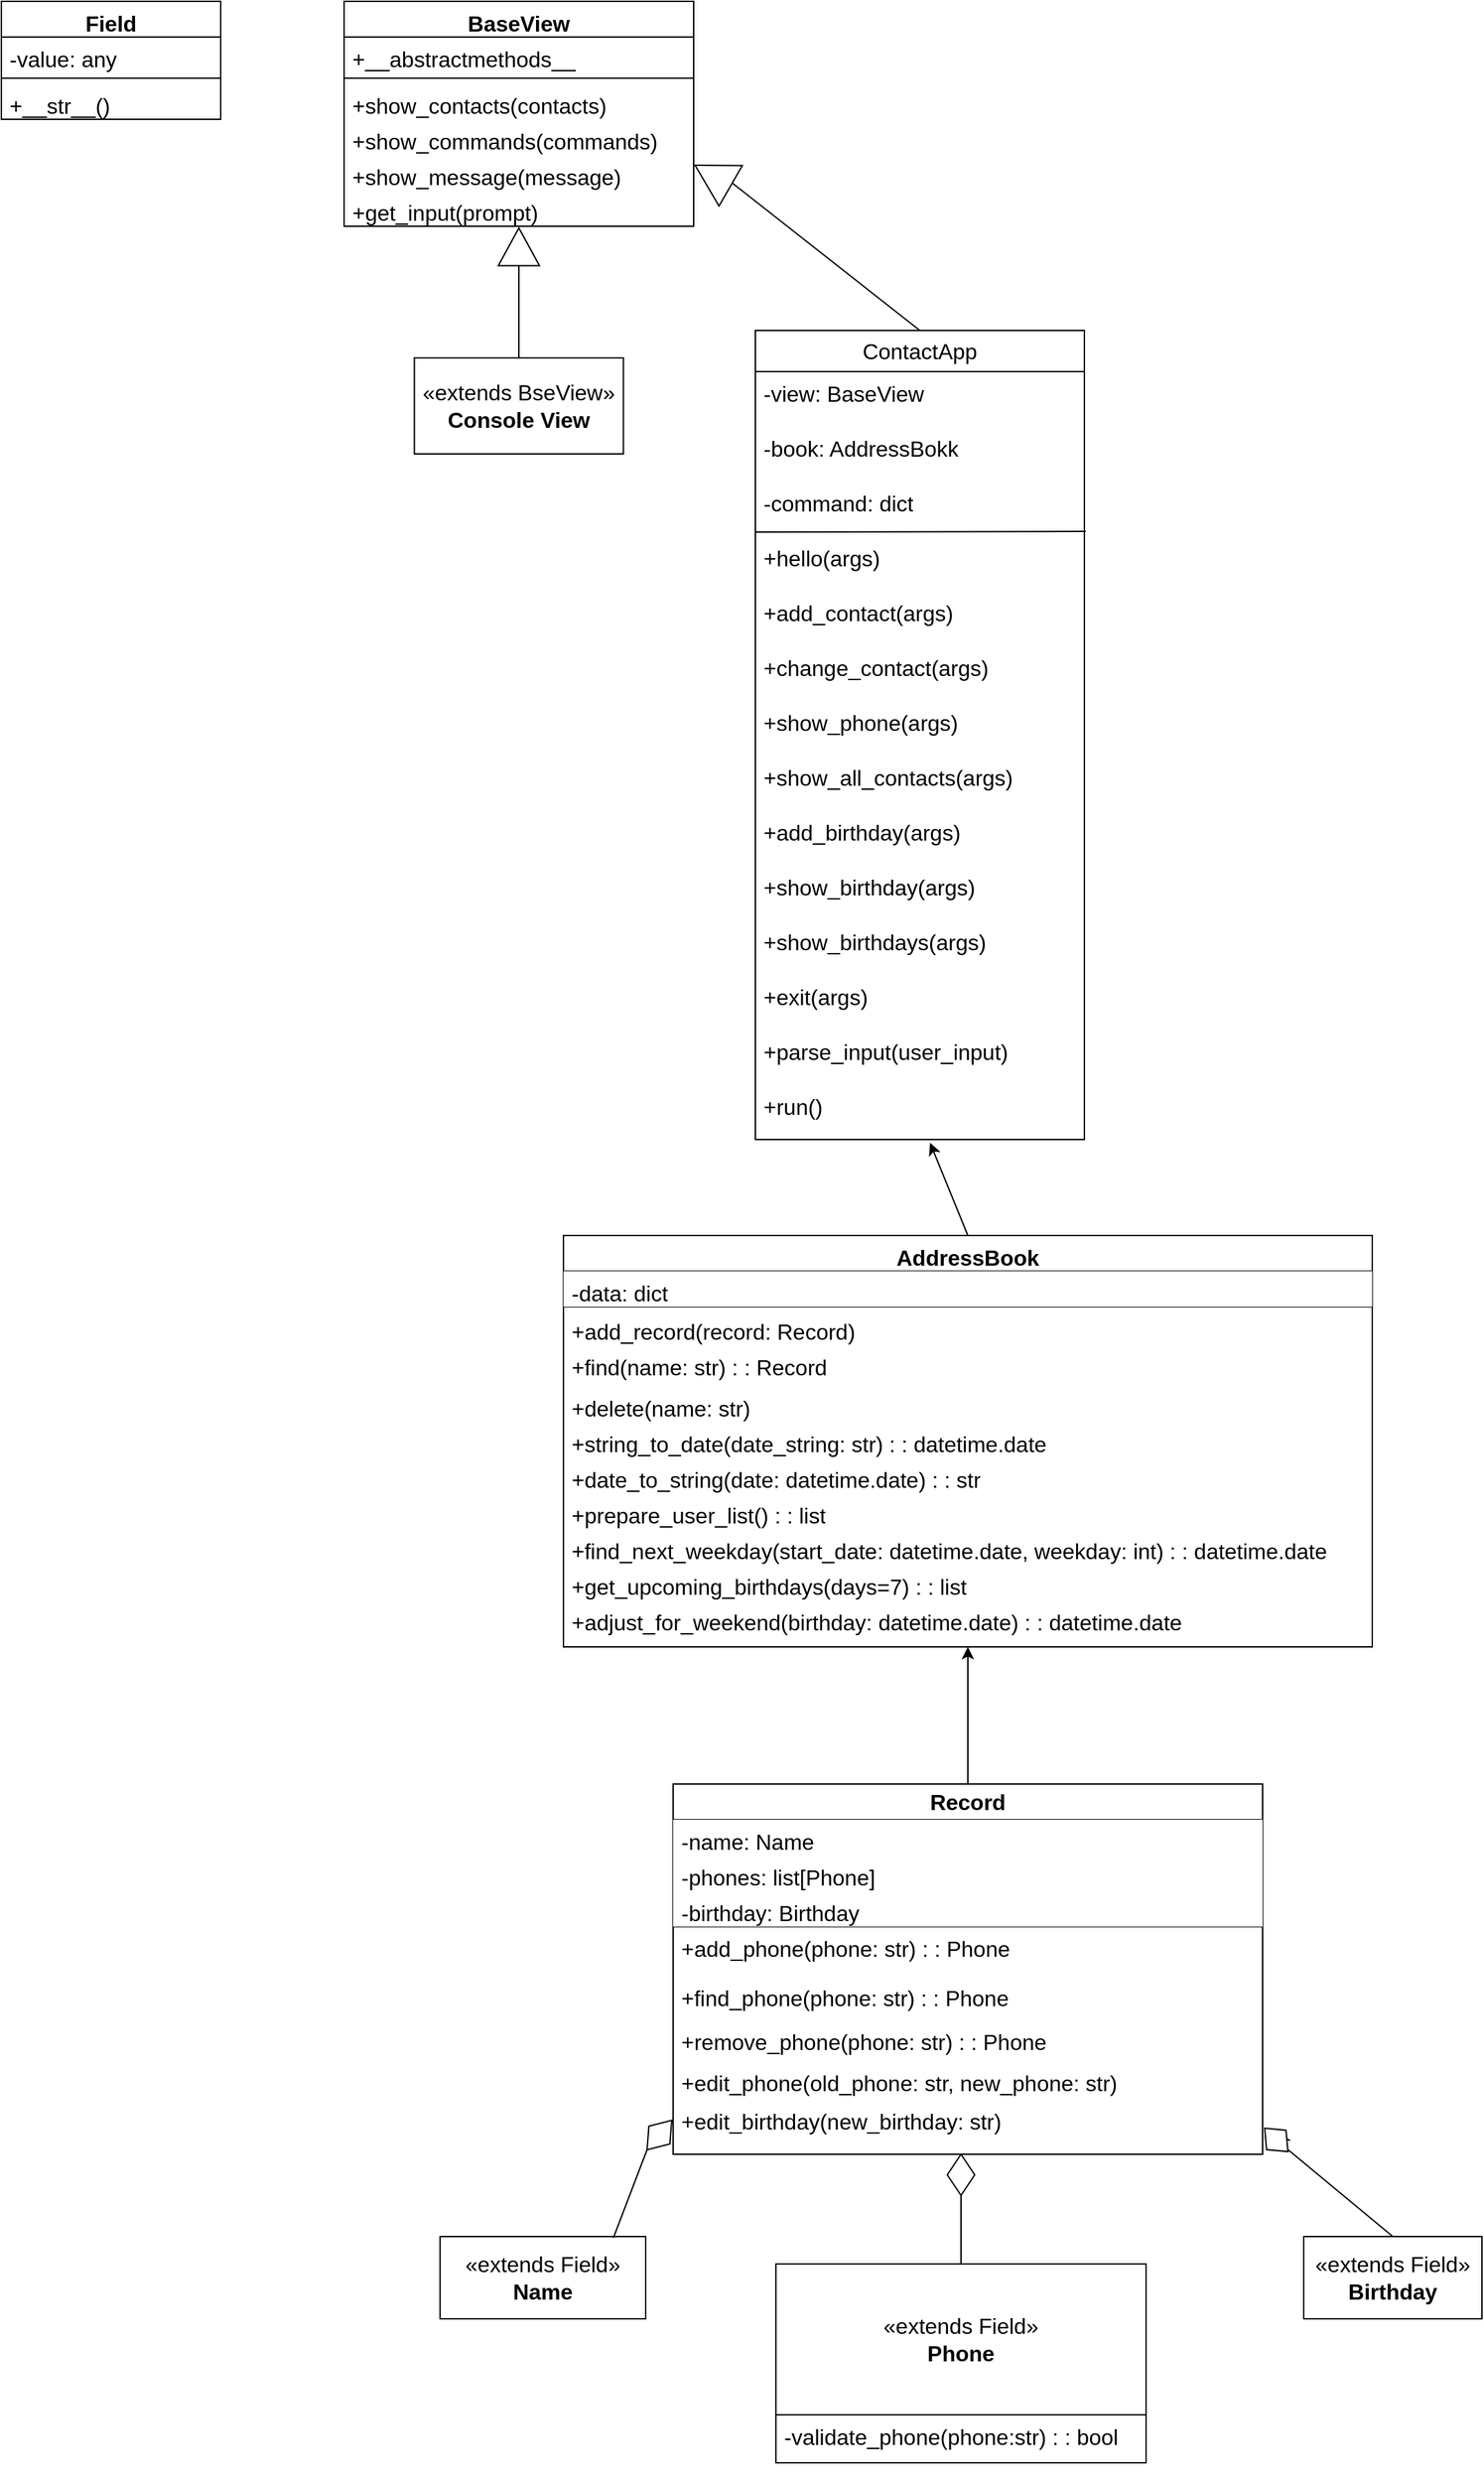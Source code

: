<mxfile version="24.5.2" type="device">
  <diagram name="Страница — 1" id="UfoxVFw4hbYroJYcwu6v">
    <mxGraphModel dx="2466" dy="2107" grid="1" gridSize="10" guides="1" tooltips="1" connect="1" arrows="1" fold="1" page="1" pageScale="1" pageWidth="827" pageHeight="1169" math="0" shadow="0">
      <root>
        <mxCell id="0" />
        <mxCell id="1" parent="0" />
        <mxCell id="X6mfz31qRL9-IjD52ETg-84" value="" style="html=1;whiteSpace=wrap;fontColor=default;fontSize=16;" vertex="1" parent="1">
          <mxGeometry x="445" y="1110" width="270" height="35" as="geometry" />
        </mxCell>
        <mxCell id="X6mfz31qRL9-IjD52ETg-59" value="" style="html=1;whiteSpace=wrap;fontSize=16;swimlaneLine=1;fontColor=default;" vertex="1" parent="1">
          <mxGeometry x="370" y="754" width="430" height="166" as="geometry" />
        </mxCell>
        <mxCell id="X6mfz31qRL9-IjD52ETg-32" value="" style="html=1;whiteSpace=wrap;fontSize=16;fontFamily=Helvetica;swimlaneLine=1;fontColor=default;" vertex="1" parent="1">
          <mxGeometry x="290" y="302" width="590" height="248" as="geometry" />
        </mxCell>
        <mxCell id="X6mfz31qRL9-IjD52ETg-13" value="&lt;span style=&quot;font-size: 16px; text-align: start; text-wrap: nowrap;&quot;&gt;AddressBook&lt;/span&gt;" style="swimlane;fontStyle=1;align=center;verticalAlign=top;childLayout=stackLayout;horizontal=1;startSize=26;horizontalStack=0;resizeParent=1;resizeParentMax=0;resizeLast=0;collapsible=1;marginBottom=0;whiteSpace=wrap;html=1;fontSize=16;fontFamily=Helvetica;swimlaneLine=1;fontColor=default;" vertex="1" parent="1">
          <mxGeometry x="290" y="250" width="590" height="52" as="geometry" />
        </mxCell>
        <mxCell id="X6mfz31qRL9-IjD52ETg-14" value="&lt;span style=&quot;font-size: 16px; text-wrap: nowrap;&quot;&gt;-data: dict&lt;/span&gt;" style="text;align=left;verticalAlign=top;spacingLeft=4;spacingRight=4;overflow=hidden;rotatable=0;points=[[0,0.5],[1,0.5]];portConstraint=eastwest;whiteSpace=wrap;html=1;fontSize=16;fontFamily=Helvetica;swimlaneLine=1;fillColor=default;fontColor=default;" vertex="1" parent="X6mfz31qRL9-IjD52ETg-13">
          <mxGeometry y="26" width="590" height="26" as="geometry" />
        </mxCell>
        <mxCell id="X6mfz31qRL9-IjD52ETg-21" value="&lt;span style=&quot;font-size: 16px; text-wrap: nowrap;&quot;&gt;+add_record(record: Record)&lt;/span&gt;" style="text;align=left;verticalAlign=top;spacingLeft=4;spacingRight=4;overflow=hidden;rotatable=0;points=[[0,0.5],[1,0.5]];portConstraint=eastwest;whiteSpace=wrap;html=1;fontStyle=0;fontSize=16;fontFamily=Helvetica;swimlaneLine=1;fontColor=default;" vertex="1" parent="1">
          <mxGeometry x="290" y="304" width="250" height="26" as="geometry" />
        </mxCell>
        <mxCell id="X6mfz31qRL9-IjD52ETg-22" value="&lt;span style=&quot;font-size: 16px; text-wrap: nowrap;&quot;&gt;+find(name: str) : : Record&lt;/span&gt;" style="text;align=left;verticalAlign=top;spacingLeft=4;spacingRight=4;overflow=hidden;rotatable=0;points=[[0,0.5],[1,0.5]];portConstraint=eastwest;whiteSpace=wrap;html=1;fontSize=16;fontFamily=Helvetica;swimlaneLine=1;fontColor=default;" vertex="1" parent="1">
          <mxGeometry x="290" y="330" width="250" height="26" as="geometry" />
        </mxCell>
        <mxCell id="X6mfz31qRL9-IjD52ETg-23" value="&lt;span style=&quot;font-size: 16px; text-wrap: nowrap;&quot;&gt;+delete(name: str)&lt;/span&gt;" style="text;align=left;verticalAlign=top;spacingLeft=4;spacingRight=4;overflow=hidden;rotatable=0;points=[[0,0.5],[1,0.5]];portConstraint=eastwest;whiteSpace=wrap;html=1;fontSize=16;fontFamily=Helvetica;swimlaneLine=1;fontColor=default;" vertex="1" parent="1">
          <mxGeometry x="290" y="360" width="250" height="26" as="geometry" />
        </mxCell>
        <mxCell id="X6mfz31qRL9-IjD52ETg-24" value="&lt;span style=&quot;font-size: 16px; text-wrap: nowrap;&quot;&gt;+string_to_date(date_string: str) : : datetime.date&lt;/span&gt;" style="text;align=left;verticalAlign=top;spacingLeft=4;spacingRight=4;overflow=hidden;rotatable=0;points=[[0,0.5],[1,0.5]];portConstraint=eastwest;whiteSpace=wrap;html=1;fontSize=16;fontFamily=Helvetica;swimlaneLine=1;fontColor=default;" vertex="1" parent="1">
          <mxGeometry x="290" y="386" width="390" height="26" as="geometry" />
        </mxCell>
        <mxCell id="X6mfz31qRL9-IjD52ETg-25" value="&lt;span style=&quot;font-size: 16px; text-wrap: nowrap;&quot;&gt;+date_to_string(date: datetime.date) : : str&lt;/span&gt;" style="text;align=left;verticalAlign=top;spacingLeft=4;spacingRight=4;overflow=hidden;rotatable=0;points=[[0,0.5],[1,0.5]];portConstraint=eastwest;whiteSpace=wrap;html=1;fontSize=16;fontFamily=Helvetica;swimlaneLine=1;fontColor=default;" vertex="1" parent="1">
          <mxGeometry x="290" y="412" width="350" height="26" as="geometry" />
        </mxCell>
        <mxCell id="X6mfz31qRL9-IjD52ETg-26" value="&lt;span style=&quot;font-size: 16px; text-wrap: nowrap;&quot;&gt;+prepare_user_list() : : list&lt;/span&gt;" style="text;align=left;verticalAlign=top;spacingLeft=4;spacingRight=4;overflow=hidden;rotatable=0;points=[[0,0.5],[1,0.5]];portConstraint=eastwest;whiteSpace=wrap;html=1;fontSize=16;fontFamily=Helvetica;swimlaneLine=1;fontColor=default;" vertex="1" parent="1">
          <mxGeometry x="290" y="438" width="380" height="26" as="geometry" />
        </mxCell>
        <mxCell id="X6mfz31qRL9-IjD52ETg-27" value="&lt;span style=&quot;font-size: 16px; text-wrap: nowrap;&quot;&gt;+find_next_weekday(start_date: datetime.date, weekday: int) : : datetime.date&lt;/span&gt;" style="text;align=left;verticalAlign=top;spacingLeft=4;spacingRight=4;overflow=hidden;rotatable=0;points=[[0,0.5],[1,0.5]];portConstraint=eastwest;whiteSpace=wrap;html=1;fontSize=16;fontFamily=Helvetica;swimlaneLine=1;fontColor=default;" vertex="1" parent="1">
          <mxGeometry x="290" y="464" width="630" height="26" as="geometry" />
        </mxCell>
        <mxCell id="X6mfz31qRL9-IjD52ETg-28" value="&lt;span style=&quot;font-size: 16px; text-wrap: nowrap;&quot;&gt;+adjust_for_weekend(birthday: datetime.date) : : datetime.date&lt;/span&gt;" style="text;align=left;verticalAlign=top;spacingLeft=4;spacingRight=4;overflow=hidden;rotatable=0;points=[[0,0.5],[1,0.5]];portConstraint=eastwest;whiteSpace=wrap;html=1;fontSize=16;fontFamily=Helvetica;swimlaneLine=1;fontColor=default;" vertex="1" parent="1">
          <mxGeometry x="290" y="516" width="590" height="26" as="geometry" />
        </mxCell>
        <mxCell id="X6mfz31qRL9-IjD52ETg-29" value="&lt;span style=&quot;font-size: 16px; text-wrap: nowrap;&quot;&gt;+get_upcoming_birthdays(days=7) : : list&lt;/span&gt;" style="text;align=left;verticalAlign=top;spacingLeft=4;spacingRight=4;overflow=hidden;rotatable=0;points=[[0,0.5],[1,0.5]];portConstraint=eastwest;whiteSpace=wrap;html=1;fontSize=16;fontFamily=Helvetica;swimlaneLine=1;fontColor=default;" vertex="1" parent="1">
          <mxGeometry x="290" y="490" width="590" height="26" as="geometry" />
        </mxCell>
        <mxCell id="X6mfz31qRL9-IjD52ETg-38" style="edgeStyle=orthogonalEdgeStyle;rounded=0;orthogonalLoop=1;jettySize=auto;html=1;entryX=0.5;entryY=1;entryDx=0;entryDy=0;fontSize=16;fontFamily=Helvetica;swimlaneLine=1;fontColor=default;" edge="1" parent="1" source="X6mfz31qRL9-IjD52ETg-34" target="X6mfz31qRL9-IjD52ETg-32">
          <mxGeometry relative="1" as="geometry" />
        </mxCell>
        <mxCell id="X6mfz31qRL9-IjD52ETg-34" value="&lt;span style=&quot;font-size: 16px; font-weight: 700; text-align: start; text-wrap: nowrap;&quot;&gt;Record&lt;/span&gt;" style="swimlane;fontStyle=0;childLayout=stackLayout;horizontal=1;startSize=26;horizontalStack=0;resizeParent=1;resizeParentMax=0;resizeLast=0;collapsible=1;marginBottom=0;whiteSpace=wrap;html=1;fontSize=16;fontFamily=Helvetica;swimlaneLine=1;fontColor=default;" vertex="1" parent="1">
          <mxGeometry x="370" y="650" width="430" height="104" as="geometry" />
        </mxCell>
        <mxCell id="X6mfz31qRL9-IjD52ETg-35" value="&lt;span style=&quot;font-size: 16px; text-wrap: nowrap;&quot;&gt;-name: Name&lt;/span&gt;" style="text;align=left;verticalAlign=top;spacingLeft=4;spacingRight=4;overflow=hidden;rotatable=0;points=[[0,0.5],[1,0.5]];portConstraint=eastwest;whiteSpace=wrap;html=1;fontSize=16;fontFamily=Helvetica;swimlaneLine=1;fillColor=default;fontColor=default;" vertex="1" parent="X6mfz31qRL9-IjD52ETg-34">
          <mxGeometry y="26" width="430" height="26" as="geometry" />
        </mxCell>
        <mxCell id="X6mfz31qRL9-IjD52ETg-36" value="&lt;span style=&quot;font-size: 16px; text-wrap: nowrap;&quot;&gt;-phones: list[Phone]&lt;/span&gt;" style="text;align=left;verticalAlign=top;spacingLeft=4;spacingRight=4;overflow=hidden;rotatable=0;points=[[0,0.5],[1,0.5]];portConstraint=eastwest;whiteSpace=wrap;html=1;fontSize=16;fontFamily=Helvetica;swimlaneLine=1;fillColor=default;fontColor=default;" vertex="1" parent="X6mfz31qRL9-IjD52ETg-34">
          <mxGeometry y="52" width="430" height="26" as="geometry" />
        </mxCell>
        <mxCell id="X6mfz31qRL9-IjD52ETg-37" value="&lt;span style=&quot;font-size: 16px; text-wrap: nowrap;&quot;&gt;-birthday: Birthday&lt;/span&gt;" style="text;align=left;verticalAlign=top;spacingLeft=4;spacingRight=4;overflow=hidden;rotatable=0;points=[[0,0.5],[1,0.5]];portConstraint=eastwest;whiteSpace=wrap;html=1;fontSize=16;fontFamily=Helvetica;swimlaneLine=1;fillColor=default;fontColor=default;" vertex="1" parent="X6mfz31qRL9-IjD52ETg-34">
          <mxGeometry y="78" width="430" height="26" as="geometry" />
        </mxCell>
        <mxCell id="X6mfz31qRL9-IjD52ETg-39" value="&lt;span style=&quot;font-size: 16px; text-wrap: nowrap;&quot;&gt;+add_phone(phone: str) : : Phone&lt;/span&gt;" style="text;align=left;verticalAlign=top;spacingLeft=4;spacingRight=4;overflow=hidden;rotatable=0;points=[[0,0.5],[1,0.5]];portConstraint=eastwest;whiteSpace=wrap;html=1;fontSize=16;fontFamily=Helvetica;swimlaneLine=1;fontColor=default;" vertex="1" parent="1">
          <mxGeometry x="370" y="754" width="420" height="36" as="geometry" />
        </mxCell>
        <mxCell id="X6mfz31qRL9-IjD52ETg-40" value="&lt;span style=&quot;font-size: 16px; text-wrap: nowrap;&quot;&gt;+find_phone(phone: str) : : Phone&lt;/span&gt;" style="text;align=left;verticalAlign=top;spacingLeft=4;spacingRight=4;overflow=hidden;rotatable=0;points=[[0,0.5],[1,0.5]];portConstraint=eastwest;whiteSpace=wrap;html=1;fontSize=16;fontFamily=Helvetica;swimlaneLine=1;fontColor=default;" vertex="1" parent="1">
          <mxGeometry x="370" y="790" width="420" height="36" as="geometry" />
        </mxCell>
        <mxCell id="X6mfz31qRL9-IjD52ETg-41" value="&lt;span style=&quot;font-size: 16px; text-wrap: nowrap;&quot;&gt;+remove_phone(phone: str) : : Phone&lt;/span&gt;" style="text;align=left;verticalAlign=top;spacingLeft=4;spacingRight=4;overflow=hidden;rotatable=0;points=[[0,0.5],[1,0.5]];portConstraint=eastwest;whiteSpace=wrap;html=1;fontSize=16;fontFamily=Helvetica;swimlaneLine=1;fontColor=default;" vertex="1" parent="1">
          <mxGeometry x="370" y="822" width="420" height="30" as="geometry" />
        </mxCell>
        <mxCell id="X6mfz31qRL9-IjD52ETg-44" value="&lt;br style=&quot;font-size: 16px;&quot;&gt;&lt;div style=&quot;font-size: 16px;&quot;&gt;&lt;/div&gt;" style="text;align=left;verticalAlign=top;spacingLeft=4;spacingRight=4;overflow=hidden;rotatable=0;points=[[0,0.5],[1,0.5]];portConstraint=eastwest;whiteSpace=wrap;html=1;fontSize=16;fontFamily=Helvetica;swimlaneLine=1;fontColor=default;" vertex="1" parent="1">
          <mxGeometry x="370" y="780" width="420" height="10" as="geometry" />
        </mxCell>
        <mxCell id="X6mfz31qRL9-IjD52ETg-52" value="&lt;span style=&quot;font-size: 16px; text-wrap: nowrap;&quot;&gt;+edit_birthday(new_birthday: str)&lt;/span&gt;" style="text;align=left;verticalAlign=top;spacingLeft=4;spacingRight=4;overflow=hidden;rotatable=0;points=[[0,0.5],[1,0.5]];portConstraint=eastwest;whiteSpace=wrap;html=1;fontSize=16;fontFamily=Helvetica;swimlaneLine=1;fontColor=default;" vertex="1" parent="1">
          <mxGeometry x="370" y="880" width="430" height="26" as="geometry" />
        </mxCell>
        <mxCell id="X6mfz31qRL9-IjD52ETg-54" value="&lt;span style=&quot;font-family: &amp;quot;trebuchet ms&amp;quot;, verdana, arial, sans-serif; text-wrap: nowrap;&quot;&gt;+edit_phone(old_phone: str, new_phone: str)&lt;/span&gt;" style="text;align=left;verticalAlign=top;spacingLeft=4;spacingRight=4;overflow=hidden;rotatable=0;points=[[0,0.5],[1,0.5]];portConstraint=eastwest;whiteSpace=wrap;html=1;fontSize=16;fontFamily=Helvetica;swimlaneLine=1;fontColor=default;" vertex="1" parent="1">
          <mxGeometry x="370" y="852" width="430" height="26" as="geometry" />
        </mxCell>
        <mxCell id="X6mfz31qRL9-IjD52ETg-63" value="«extends Field»&lt;br style=&quot;font-size: 16px;&quot;&gt;&lt;b style=&quot;font-size: 16px;&quot;&gt;Name&lt;/b&gt;" style="html=1;whiteSpace=wrap;fontSize=16;swimlaneLine=1;fontColor=default;" vertex="1" parent="1">
          <mxGeometry x="200" y="980" width="150" height="60" as="geometry" />
        </mxCell>
        <mxCell id="X6mfz31qRL9-IjD52ETg-70" value="«extends Field»&lt;br style=&quot;font-size: 16px;&quot;&gt;&lt;b style=&quot;font-size: 16px;&quot;&gt;Birthday&lt;/b&gt;" style="html=1;whiteSpace=wrap;fontSize=16;swimlaneLine=1;fontColor=default;" vertex="1" parent="1">
          <mxGeometry x="830" y="980" width="130" height="60" as="geometry" />
        </mxCell>
        <mxCell id="X6mfz31qRL9-IjD52ETg-71" value="" style="endArrow=none;html=1;rounded=0;entryX=0.5;entryY=0;entryDx=0;entryDy=0;fontSize=16;swimlaneLine=1;fontColor=default;" edge="1" parent="1" source="X6mfz31qRL9-IjD52ETg-72" target="X6mfz31qRL9-IjD52ETg-70">
          <mxGeometry width="50" height="50" relative="1" as="geometry">
            <mxPoint x="820" y="910" as="sourcePoint" />
            <mxPoint x="920" y="900" as="targetPoint" />
          </mxGeometry>
        </mxCell>
        <mxCell id="X6mfz31qRL9-IjD52ETg-74" value="" style="endArrow=none;html=1;rounded=0;entryX=0.5;entryY=0;entryDx=0;entryDy=0;fontSize=16;swimlaneLine=1;fontColor=default;" edge="1" parent="1" target="X6mfz31qRL9-IjD52ETg-72">
          <mxGeometry width="50" height="50" relative="1" as="geometry">
            <mxPoint x="820" y="910" as="sourcePoint" />
            <mxPoint x="905" y="980" as="targetPoint" />
          </mxGeometry>
        </mxCell>
        <mxCell id="X6mfz31qRL9-IjD52ETg-72" value="" style="rhombus;whiteSpace=wrap;html=1;rotation=-45;fontSize=16;swimlaneLine=1;fontColor=default;" vertex="1" parent="1">
          <mxGeometry x="800" y="897.54" width="20" height="24" as="geometry" />
        </mxCell>
        <mxCell id="X6mfz31qRL9-IjD52ETg-76" value="" style="endArrow=none;html=1;rounded=0;entryX=0.5;entryY=1;entryDx=0;entryDy=0;exitX=0.843;exitY=0.016;exitDx=0;exitDy=0;exitPerimeter=0;fontSize=16;swimlaneLine=1;fontColor=default;" edge="1" parent="1" source="X6mfz31qRL9-IjD52ETg-63" target="X6mfz31qRL9-IjD52ETg-78">
          <mxGeometry width="50" height="50" relative="1" as="geometry">
            <mxPoint x="300" y="970" as="sourcePoint" />
            <mxPoint x="353.025" y="910.003" as="targetPoint" />
          </mxGeometry>
        </mxCell>
        <mxCell id="X6mfz31qRL9-IjD52ETg-78" value="" style="rhombus;whiteSpace=wrap;html=1;rotation=40;fontSize=16;swimlaneLine=1;fontColor=default;" vertex="1" parent="1">
          <mxGeometry x="350" y="892" width="20" height="28" as="geometry" />
        </mxCell>
        <mxCell id="X6mfz31qRL9-IjD52ETg-82" value="«extends Field»&lt;br style=&quot;font-size: 16px;&quot;&gt;&lt;b style=&quot;font-size: 16px;&quot;&gt;Phone&lt;/b&gt;" style="html=1;whiteSpace=wrap;fontSize=16;swimlaneLine=1;fontColor=default;" vertex="1" parent="1">
          <mxGeometry x="445" y="1000" width="270" height="110" as="geometry" />
        </mxCell>
        <mxCell id="X6mfz31qRL9-IjD52ETg-83" value="-validate_phone(phone:str) : : bool" style="text;strokeColor=none;fillColor=none;align=left;verticalAlign=top;spacingLeft=4;spacingRight=4;overflow=hidden;rotatable=0;points=[[0,0.5],[1,0.5]];portConstraint=eastwest;whiteSpace=wrap;html=1;fontSize=16;fontColor=default;" vertex="1" parent="1">
          <mxGeometry x="445" y="1110" width="260" height="45" as="geometry" />
        </mxCell>
        <mxCell id="X6mfz31qRL9-IjD52ETg-89" value="" style="endArrow=none;html=1;rounded=0;exitX=0.5;exitY=0;exitDx=0;exitDy=0;fontSize=16;swimlaneLine=1;fontColor=default;" edge="1" parent="1" source="X6mfz31qRL9-IjD52ETg-82">
          <mxGeometry width="50" height="50" relative="1" as="geometry">
            <mxPoint x="580" y="970" as="sourcePoint" />
            <mxPoint x="580" y="950" as="targetPoint" />
          </mxGeometry>
        </mxCell>
        <mxCell id="X6mfz31qRL9-IjD52ETg-90" value="" style="rhombus;whiteSpace=wrap;html=1;fontSize=16;swimlaneLine=1;fontColor=default;" vertex="1" parent="1">
          <mxGeometry x="570" y="920" width="20" height="30" as="geometry" />
        </mxCell>
        <mxCell id="X6mfz31qRL9-IjD52ETg-101" value="&lt;font style=&quot;font-size: 16px;&quot;&gt;ContactApp&lt;/font&gt;" style="swimlane;fontStyle=0;childLayout=stackLayout;horizontal=1;startSize=30;fillColor=none;horizontalStack=0;resizeParent=1;resizeParentMax=0;resizeLast=0;collapsible=1;marginBottom=0;whiteSpace=wrap;html=1;fontColor=default;fontSize=16;" vertex="1" parent="1">
          <mxGeometry x="430" y="-410" width="240" height="590" as="geometry" />
        </mxCell>
        <mxCell id="X6mfz31qRL9-IjD52ETg-102" value="&lt;font style=&quot;font-size: 16px;&quot;&gt;-view: BaseView&lt;/font&gt;" style="text;strokeColor=none;fillColor=none;align=left;verticalAlign=top;spacingLeft=4;spacingRight=4;overflow=hidden;rotatable=0;points=[[0,0.5],[1,0.5]];portConstraint=eastwest;whiteSpace=wrap;html=1;fontColor=default;fontSize=16;" vertex="1" parent="X6mfz31qRL9-IjD52ETg-101">
          <mxGeometry y="30" width="240" height="40" as="geometry" />
        </mxCell>
        <mxCell id="X6mfz31qRL9-IjD52ETg-103" value="&lt;font style=&quot;font-size: 16px;&quot;&gt;-book: AddressBokk&lt;/font&gt;" style="text;strokeColor=none;fillColor=none;align=left;verticalAlign=top;spacingLeft=4;spacingRight=4;overflow=hidden;rotatable=0;points=[[0,0.5],[1,0.5]];portConstraint=eastwest;whiteSpace=wrap;html=1;fontColor=default;fontSize=16;" vertex="1" parent="X6mfz31qRL9-IjD52ETg-101">
          <mxGeometry y="70" width="240" height="40" as="geometry" />
        </mxCell>
        <mxCell id="X6mfz31qRL9-IjD52ETg-104" value="&lt;font style=&quot;font-size: 16px;&quot;&gt;-command: dict&lt;/font&gt;" style="text;strokeColor=none;fillColor=none;align=left;verticalAlign=top;spacingLeft=4;spacingRight=4;overflow=hidden;rotatable=0;points=[[0,0.5],[1,0.5]];portConstraint=eastwest;whiteSpace=wrap;html=1;fontColor=default;fontSize=16;" vertex="1" parent="X6mfz31qRL9-IjD52ETg-101">
          <mxGeometry y="110" width="240" height="40" as="geometry" />
        </mxCell>
        <mxCell id="X6mfz31qRL9-IjD52ETg-107" value="&lt;span style=&quot;font-family: &amp;quot;trebuchet ms&amp;quot;, verdana, arial, sans-serif; font-size: 16px; text-wrap: nowrap;&quot;&gt;+hello(args)&lt;/span&gt;" style="text;strokeColor=none;fillColor=none;align=left;verticalAlign=top;spacingLeft=4;spacingRight=4;overflow=hidden;rotatable=0;points=[[0,0.5],[1,0.5]];portConstraint=eastwest;whiteSpace=wrap;html=1;fontColor=default;fontSize=16;" vertex="1" parent="X6mfz31qRL9-IjD52ETg-101">
          <mxGeometry y="150" width="240" height="40" as="geometry" />
        </mxCell>
        <mxCell id="X6mfz31qRL9-IjD52ETg-108" value="&lt;span style=&quot;font-family: &amp;quot;trebuchet ms&amp;quot;, verdana, arial, sans-serif; font-size: 16px; text-wrap: nowrap;&quot;&gt;+add_contact(args)&lt;/span&gt;" style="text;strokeColor=none;fillColor=none;align=left;verticalAlign=top;spacingLeft=4;spacingRight=4;overflow=hidden;rotatable=0;points=[[0,0.5],[1,0.5]];portConstraint=eastwest;whiteSpace=wrap;html=1;fontColor=default;fontSize=16;" vertex="1" parent="X6mfz31qRL9-IjD52ETg-101">
          <mxGeometry y="190" width="240" height="40" as="geometry" />
        </mxCell>
        <mxCell id="X6mfz31qRL9-IjD52ETg-109" value="&lt;span style=&quot;font-family: &amp;quot;trebuchet ms&amp;quot;, verdana, arial, sans-serif; font-size: 16px; text-wrap: nowrap;&quot;&gt;+change_contact(args)&lt;/span&gt;" style="text;strokeColor=none;fillColor=none;align=left;verticalAlign=top;spacingLeft=4;spacingRight=4;overflow=hidden;rotatable=0;points=[[0,0.5],[1,0.5]];portConstraint=eastwest;whiteSpace=wrap;html=1;fontColor=default;fontSize=16;" vertex="1" parent="X6mfz31qRL9-IjD52ETg-101">
          <mxGeometry y="230" width="240" height="40" as="geometry" />
        </mxCell>
        <mxCell id="X6mfz31qRL9-IjD52ETg-110" value="&lt;font style=&quot;font-size: 16px;&quot;&gt;+&lt;/font&gt;&lt;span style=&quot;font-family: &amp;quot;trebuchet ms&amp;quot;, verdana, arial, sans-serif; font-size: 16px; text-wrap: nowrap;&quot;&gt;show_phone(args)&lt;/span&gt;" style="text;strokeColor=none;fillColor=none;align=left;verticalAlign=top;spacingLeft=4;spacingRight=4;overflow=hidden;rotatable=0;points=[[0,0.5],[1,0.5]];portConstraint=eastwest;whiteSpace=wrap;html=1;fontColor=default;fontSize=16;" vertex="1" parent="X6mfz31qRL9-IjD52ETg-101">
          <mxGeometry y="270" width="240" height="40" as="geometry" />
        </mxCell>
        <mxCell id="X6mfz31qRL9-IjD52ETg-111" value="&lt;span style=&quot;font-family: &amp;quot;trebuchet ms&amp;quot;, verdana, arial, sans-serif; font-size: 16px; text-wrap: nowrap;&quot;&gt;+show_all_contacts(args)&lt;/span&gt;" style="text;strokeColor=none;fillColor=none;align=left;verticalAlign=top;spacingLeft=4;spacingRight=4;overflow=hidden;rotatable=0;points=[[0,0.5],[1,0.5]];portConstraint=eastwest;whiteSpace=wrap;html=1;fontColor=default;fontSize=16;" vertex="1" parent="X6mfz31qRL9-IjD52ETg-101">
          <mxGeometry y="310" width="240" height="40" as="geometry" />
        </mxCell>
        <mxCell id="X6mfz31qRL9-IjD52ETg-112" value="&lt;font style=&quot;font-size: 16px;&quot;&gt;+&lt;/font&gt;&lt;span style=&quot;font-family: &amp;quot;trebuchet ms&amp;quot;, verdana, arial, sans-serif; font-size: 16px; text-wrap: nowrap;&quot;&gt;add_birthday(args)&lt;/span&gt;" style="text;strokeColor=none;fillColor=none;align=left;verticalAlign=top;spacingLeft=4;spacingRight=4;overflow=hidden;rotatable=0;points=[[0,0.5],[1,0.5]];portConstraint=eastwest;whiteSpace=wrap;html=1;fontColor=default;fontSize=16;" vertex="1" parent="X6mfz31qRL9-IjD52ETg-101">
          <mxGeometry y="350" width="240" height="40" as="geometry" />
        </mxCell>
        <mxCell id="X6mfz31qRL9-IjD52ETg-113" value="" style="endArrow=none;html=1;rounded=0;entryX=1.004;entryY=-0.087;entryDx=0;entryDy=0;entryPerimeter=0;fontColor=default;fontSize=16;" edge="1" parent="X6mfz31qRL9-IjD52ETg-101" target="X6mfz31qRL9-IjD52ETg-107">
          <mxGeometry width="50" height="50" relative="1" as="geometry">
            <mxPoint y="147" as="sourcePoint" />
            <mxPoint x="240" y="140" as="targetPoint" />
          </mxGeometry>
        </mxCell>
        <mxCell id="X6mfz31qRL9-IjD52ETg-114" value="&lt;font style=&quot;font-size: 16px;&quot;&gt;+&lt;/font&gt;&lt;span style=&quot;font-family: &amp;quot;trebuchet ms&amp;quot;, verdana, arial, sans-serif; font-size: 16px; text-wrap: nowrap;&quot;&gt;show_birthday(args)&lt;/span&gt;" style="text;strokeColor=none;fillColor=none;align=left;verticalAlign=top;spacingLeft=4;spacingRight=4;overflow=hidden;rotatable=0;points=[[0,0.5],[1,0.5]];portConstraint=eastwest;whiteSpace=wrap;html=1;fontColor=default;fontSize=16;" vertex="1" parent="X6mfz31qRL9-IjD52ETg-101">
          <mxGeometry y="390" width="240" height="40" as="geometry" />
        </mxCell>
        <mxCell id="X6mfz31qRL9-IjD52ETg-115" value="&lt;span style=&quot;font-family: &amp;quot;trebuchet ms&amp;quot;, verdana, arial, sans-serif; font-size: 16px; text-wrap: nowrap;&quot;&gt;+show_birthdays(args)&lt;/span&gt;" style="text;strokeColor=none;fillColor=none;align=left;verticalAlign=top;spacingLeft=4;spacingRight=4;overflow=hidden;rotatable=0;points=[[0,0.5],[1,0.5]];portConstraint=eastwest;whiteSpace=wrap;html=1;fontColor=default;fontSize=16;" vertex="1" parent="X6mfz31qRL9-IjD52ETg-101">
          <mxGeometry y="430" width="240" height="40" as="geometry" />
        </mxCell>
        <mxCell id="X6mfz31qRL9-IjD52ETg-116" value="&lt;span style=&quot;font-family: &amp;quot;trebuchet ms&amp;quot;, verdana, arial, sans-serif; font-size: 16px; text-wrap: nowrap;&quot;&gt;+exit(args)&lt;/span&gt;" style="text;strokeColor=none;fillColor=none;align=left;verticalAlign=top;spacingLeft=4;spacingRight=4;overflow=hidden;rotatable=0;points=[[0,0.5],[1,0.5]];portConstraint=eastwest;whiteSpace=wrap;html=1;fontColor=default;fontSize=16;" vertex="1" parent="X6mfz31qRL9-IjD52ETg-101">
          <mxGeometry y="470" width="240" height="40" as="geometry" />
        </mxCell>
        <mxCell id="X6mfz31qRL9-IjD52ETg-117" value="&lt;span style=&quot;font-family: &amp;quot;trebuchet ms&amp;quot;, verdana, arial, sans-serif; font-size: 16px; text-wrap: nowrap;&quot;&gt;+parse_input(user_input)&lt;/span&gt;" style="text;strokeColor=none;fillColor=none;align=left;verticalAlign=top;spacingLeft=4;spacingRight=4;overflow=hidden;rotatable=0;points=[[0,0.5],[1,0.5]];portConstraint=eastwest;whiteSpace=wrap;html=1;fontColor=default;fontSize=16;" vertex="1" parent="X6mfz31qRL9-IjD52ETg-101">
          <mxGeometry y="510" width="240" height="40" as="geometry" />
        </mxCell>
        <mxCell id="X6mfz31qRL9-IjD52ETg-118" value="&lt;font style=&quot;font-size: 16px;&quot;&gt;+run()&lt;/font&gt;" style="text;strokeColor=none;fillColor=none;align=left;verticalAlign=top;spacingLeft=4;spacingRight=4;overflow=hidden;rotatable=0;points=[[0,0.5],[1,0.5]];portConstraint=eastwest;whiteSpace=wrap;html=1;fontColor=default;fontSize=16;" vertex="1" parent="X6mfz31qRL9-IjD52ETg-101">
          <mxGeometry y="550" width="240" height="40" as="geometry" />
        </mxCell>
        <mxCell id="X6mfz31qRL9-IjD52ETg-119" value="" style="endArrow=classic;html=1;rounded=0;entryX=0.531;entryY=1.06;entryDx=0;entryDy=0;entryPerimeter=0;exitX=0.5;exitY=0;exitDx=0;exitDy=0;fontColor=default;fontSize=16;" edge="1" parent="1" source="X6mfz31qRL9-IjD52ETg-13" target="X6mfz31qRL9-IjD52ETg-118">
          <mxGeometry width="50" height="50" relative="1" as="geometry">
            <mxPoint x="340" y="260" as="sourcePoint" />
            <mxPoint x="390" y="210" as="targetPoint" />
          </mxGeometry>
        </mxCell>
        <mxCell id="X6mfz31qRL9-IjD52ETg-128" value="BaseView" style="swimlane;fontStyle=1;align=center;verticalAlign=top;childLayout=stackLayout;horizontal=1;startSize=26;horizontalStack=0;resizeParent=1;resizeParentMax=0;resizeLast=0;collapsible=1;marginBottom=0;whiteSpace=wrap;html=1;fontColor=default;fontSize=16;" vertex="1" parent="1">
          <mxGeometry x="130" y="-650" width="255" height="164" as="geometry" />
        </mxCell>
        <mxCell id="X6mfz31qRL9-IjD52ETg-129" value="&lt;span style=&quot;font-family: &amp;quot;trebuchet ms&amp;quot;, verdana, arial, sans-serif; font-size: 16px; text-wrap: nowrap;&quot;&gt;+__abstractmethods__&lt;/span&gt;" style="text;strokeColor=none;fillColor=none;align=left;verticalAlign=top;spacingLeft=4;spacingRight=4;overflow=hidden;rotatable=0;points=[[0,0.5],[1,0.5]];portConstraint=eastwest;whiteSpace=wrap;html=1;fontColor=default;fontSize=16;" vertex="1" parent="X6mfz31qRL9-IjD52ETg-128">
          <mxGeometry y="26" width="255" height="26" as="geometry" />
        </mxCell>
        <mxCell id="X6mfz31qRL9-IjD52ETg-130" value="" style="line;strokeWidth=1;fillColor=none;align=left;verticalAlign=middle;spacingTop=-1;spacingLeft=3;spacingRight=3;rotatable=0;labelPosition=right;points=[];portConstraint=eastwest;strokeColor=inherit;fontColor=default;fontSize=16;" vertex="1" parent="X6mfz31qRL9-IjD52ETg-128">
          <mxGeometry y="52" width="255" height="8" as="geometry" />
        </mxCell>
        <mxCell id="X6mfz31qRL9-IjD52ETg-131" value="&lt;span style=&quot;font-family: &amp;quot;trebuchet ms&amp;quot;, verdana, arial, sans-serif; font-size: 16px; text-wrap: nowrap;&quot;&gt;+show_contacts(contacts)&lt;/span&gt;" style="text;strokeColor=none;fillColor=none;align=left;verticalAlign=top;spacingLeft=4;spacingRight=4;overflow=hidden;rotatable=0;points=[[0,0.5],[1,0.5]];portConstraint=eastwest;whiteSpace=wrap;html=1;fontColor=default;fontSize=16;" vertex="1" parent="X6mfz31qRL9-IjD52ETg-128">
          <mxGeometry y="60" width="255" height="26" as="geometry" />
        </mxCell>
        <mxCell id="X6mfz31qRL9-IjD52ETg-132" value="&lt;span style=&quot;font-family: &amp;quot;trebuchet ms&amp;quot;, verdana, arial, sans-serif; font-size: 16px; text-wrap: nowrap;&quot;&gt;+show_commands(commands)&lt;/span&gt;" style="text;strokeColor=none;fillColor=none;align=left;verticalAlign=top;spacingLeft=4;spacingRight=4;overflow=hidden;rotatable=0;points=[[0,0.5],[1,0.5]];portConstraint=eastwest;whiteSpace=wrap;html=1;fontColor=default;fontSize=16;" vertex="1" parent="X6mfz31qRL9-IjD52ETg-128">
          <mxGeometry y="86" width="255" height="26" as="geometry" />
        </mxCell>
        <mxCell id="X6mfz31qRL9-IjD52ETg-133" value="&lt;span style=&quot;font-family: &amp;quot;trebuchet ms&amp;quot;, verdana, arial, sans-serif; font-size: 16px; text-wrap: nowrap;&quot;&gt;+show_message(message)&lt;/span&gt;" style="text;strokeColor=none;fillColor=none;align=left;verticalAlign=top;spacingLeft=4;spacingRight=4;overflow=hidden;rotatable=0;points=[[0,0.5],[1,0.5]];portConstraint=eastwest;whiteSpace=wrap;html=1;fontColor=default;fontSize=16;" vertex="1" parent="X6mfz31qRL9-IjD52ETg-128">
          <mxGeometry y="112" width="255" height="26" as="geometry" />
        </mxCell>
        <mxCell id="X6mfz31qRL9-IjD52ETg-134" value="&lt;span style=&quot;font-family: &amp;quot;trebuchet ms&amp;quot;, verdana, arial, sans-serif; font-size: 16px; text-wrap: nowrap;&quot;&gt;+get_input(prompt)&lt;/span&gt;" style="text;strokeColor=none;fillColor=none;align=left;verticalAlign=top;spacingLeft=4;spacingRight=4;overflow=hidden;rotatable=0;points=[[0,0.5],[1,0.5]];portConstraint=eastwest;whiteSpace=wrap;html=1;fontColor=default;fontSize=16;" vertex="1" parent="X6mfz31qRL9-IjD52ETg-128">
          <mxGeometry y="138" width="255" height="26" as="geometry" />
        </mxCell>
        <mxCell id="X6mfz31qRL9-IjD52ETg-135" value="«extends BseView»&lt;br style=&quot;font-size: 16px;&quot;&gt;&lt;b style=&quot;font-size: 16px;&quot;&gt;Console View&lt;/b&gt;" style="html=1;whiteSpace=wrap;fontSize=16;fontColor=default;" vertex="1" parent="1">
          <mxGeometry x="181.25" y="-390" width="152.5" height="70" as="geometry" />
        </mxCell>
        <mxCell id="X6mfz31qRL9-IjD52ETg-136" value="Field" style="swimlane;fontStyle=1;align=center;verticalAlign=top;childLayout=stackLayout;horizontal=1;startSize=26;horizontalStack=0;resizeParent=1;resizeParentMax=0;resizeLast=0;collapsible=1;marginBottom=0;whiteSpace=wrap;html=1;fontColor=default;fontSize=16;" vertex="1" parent="1">
          <mxGeometry x="-120" y="-650" width="160" height="86" as="geometry" />
        </mxCell>
        <mxCell id="X6mfz31qRL9-IjD52ETg-137" value="&lt;span style=&quot;font-family: &amp;quot;trebuchet ms&amp;quot;, verdana, arial, sans-serif; font-size: 16px; text-wrap: nowrap;&quot;&gt;-value: any&lt;/span&gt;" style="text;strokeColor=none;fillColor=none;align=left;verticalAlign=top;spacingLeft=4;spacingRight=4;overflow=hidden;rotatable=0;points=[[0,0.5],[1,0.5]];portConstraint=eastwest;whiteSpace=wrap;html=1;fontColor=default;fontSize=16;" vertex="1" parent="X6mfz31qRL9-IjD52ETg-136">
          <mxGeometry y="26" width="160" height="26" as="geometry" />
        </mxCell>
        <mxCell id="X6mfz31qRL9-IjD52ETg-138" value="" style="line;strokeWidth=1;fillColor=none;align=left;verticalAlign=middle;spacingTop=-1;spacingLeft=3;spacingRight=3;rotatable=0;labelPosition=right;points=[];portConstraint=eastwest;strokeColor=inherit;fontColor=default;fontSize=16;" vertex="1" parent="X6mfz31qRL9-IjD52ETg-136">
          <mxGeometry y="52" width="160" height="8" as="geometry" />
        </mxCell>
        <mxCell id="X6mfz31qRL9-IjD52ETg-139" value="&lt;span style=&quot;font-family: &amp;quot;trebuchet ms&amp;quot;, verdana, arial, sans-serif; font-size: 16px; text-wrap: nowrap;&quot;&gt;+__str__()&lt;/span&gt;" style="text;strokeColor=none;fillColor=none;align=left;verticalAlign=top;spacingLeft=4;spacingRight=4;overflow=hidden;rotatable=0;points=[[0,0.5],[1,0.5]];portConstraint=eastwest;whiteSpace=wrap;html=1;fontColor=default;fontSize=16;" vertex="1" parent="X6mfz31qRL9-IjD52ETg-136">
          <mxGeometry y="60" width="160" height="26" as="geometry" />
        </mxCell>
        <mxCell id="X6mfz31qRL9-IjD52ETg-141" value="" style="endArrow=none;html=1;rounded=0;entryX=0.5;entryY=0;entryDx=0;entryDy=0;" edge="1" parent="1" target="X6mfz31qRL9-IjD52ETg-101">
          <mxGeometry width="50" height="50" relative="1" as="geometry">
            <mxPoint x="410" y="-520" as="sourcePoint" />
            <mxPoint x="380" y="-490" as="targetPoint" />
          </mxGeometry>
        </mxCell>
        <mxCell id="X6mfz31qRL9-IjD52ETg-142" value="" style="triangle;whiteSpace=wrap;html=1;rotation=-150;" vertex="1" parent="1">
          <mxGeometry x="384" y="-540" width="30" height="34" as="geometry" />
        </mxCell>
        <mxCell id="X6mfz31qRL9-IjD52ETg-143" value="" style="triangle;whiteSpace=wrap;html=1;rotation=-90;" vertex="1" parent="1">
          <mxGeometry x="243.75" y="-486" width="27.5" height="30" as="geometry" />
        </mxCell>
        <mxCell id="X6mfz31qRL9-IjD52ETg-144" value="" style="endArrow=none;html=1;rounded=0;exitX=0.5;exitY=0;exitDx=0;exitDy=0;entryX=0;entryY=0.5;entryDx=0;entryDy=0;" edge="1" parent="1" source="X6mfz31qRL9-IjD52ETg-135" target="X6mfz31qRL9-IjD52ETg-143">
          <mxGeometry width="50" height="50" relative="1" as="geometry">
            <mxPoint x="330" y="-440" as="sourcePoint" />
            <mxPoint x="380" y="-490" as="targetPoint" />
          </mxGeometry>
        </mxCell>
      </root>
    </mxGraphModel>
  </diagram>
</mxfile>
